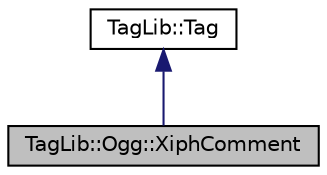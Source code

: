 digraph "TagLib::Ogg::XiphComment"
{
  edge [fontname="Helvetica",fontsize="10",labelfontname="Helvetica",labelfontsize="10"];
  node [fontname="Helvetica",fontsize="10",shape=record];
  Node1 [label="TagLib::Ogg::XiphComment",height=0.2,width=0.4,color="black", fillcolor="grey75", style="filled" fontcolor="black"];
  Node2 -> Node1 [dir="back",color="midnightblue",fontsize="10",style="solid",fontname="Helvetica"];
  Node2 [label="TagLib::Tag",height=0.2,width=0.4,color="black", fillcolor="white", style="filled",URL="$class_tag_lib_1_1_tag.html"];
}
